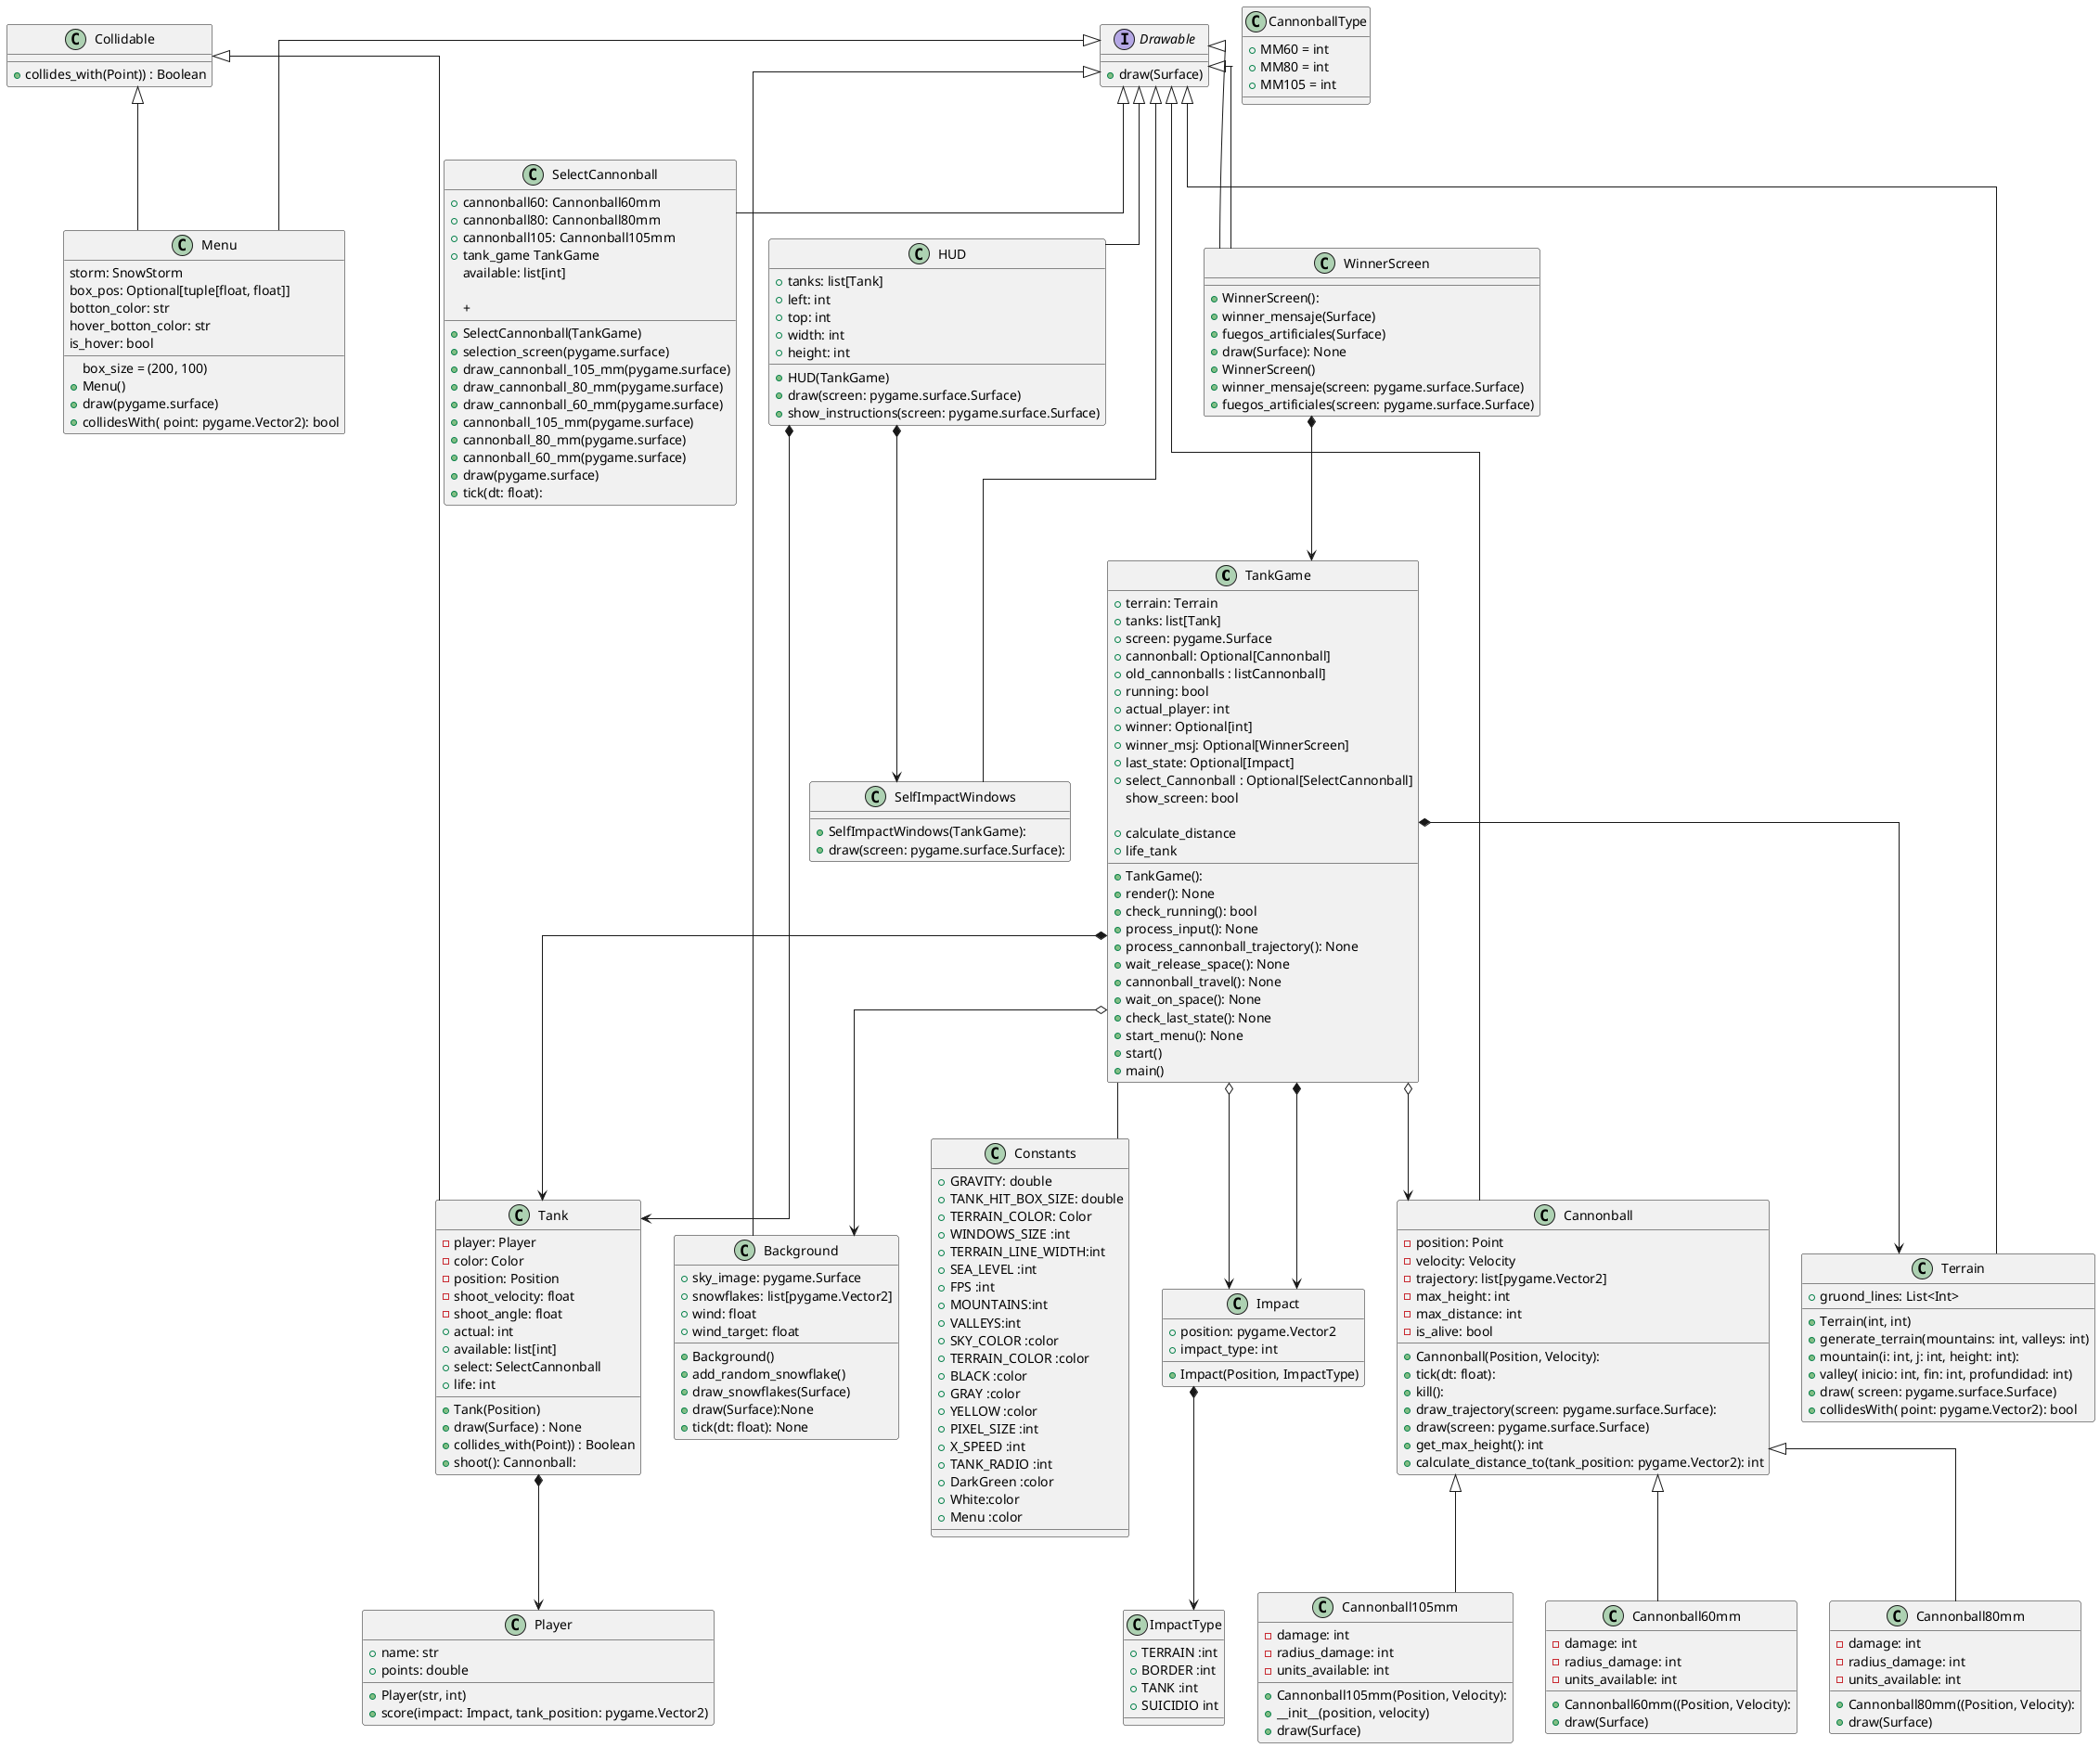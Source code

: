 @startuml

top to bottom direction
skinparam linetype ortho

class TankGame {
    + terrain: Terrain
    + tanks: list[Tank]
    + screen: pygame.Surface
    + cannonball: Optional[Cannonball]
    +old_cannonballs : listCannonball]
    + running: bool
    + actual_player: int
    + winner: Optional[int]
    +winner_msj: Optional[WinnerScreen]
    +last_state: Optional[Impact]
    +select_Cannonball : Optional[SelectCannonball]
    show_screen: bool

    + TankGame():
    + render(): None
    + check_running(): bool
    + process_input(): None
    + process_cannonball_trajectory(): None
    +calculate_distance
    + wait_release_space(): None
    + cannonball_travel(): None
    +life_tank
    + wait_on_space(): None
    + check_last_state(): None
    + start_menu(): None
    +start()
    +main()

}

class Cannonball extends Drawable {
    - position: Point
    - velocity: Velocity
    - trajectory: list[pygame.Vector2]
    - max_height: int
    - max_distance: int
    - is_alive: bool

    +Cannonball(Position, Velocity):
    +tick(dt: float):
    +kill():
    +draw_trajectory(screen: pygame.surface.Surface):
    +draw(screen: pygame.surface.Surface)
    +get_max_height(): int
    +calculate_distance_to(tank_position: pygame.Vector2): int
}
class Cannonball105mm extends Cannonball{
    +Cannonball105mm(Position, Velocity):
    -damage: int
    - radius_damage: int
    - units_available: int
    +__init__(position, velocity)
    +draw(Surface)
}
class Cannonball60mm extends Cannonball{
    +Cannonball60mm((Position, Velocity):
    - damage: int
    - radius_damage: int
    - units_available: int
    +draw(Surface)
}
 class Cannonball80mm extends Cannonball{
    +Cannonball80mm((Position, Velocity):
    - damage: int
    - radius_damage: int
    - units_available: int
    +draw(Surface)
}
interface Drawable {
    + draw(Surface)
}
class HUD extends Drawable{
    + tanks: list[Tank]
    + left: int
    + top: int
    + width: int
    + height: int
 + HUD(TankGame)
 +draw(screen: pygame.surface.Surface)
 +show_instructions(screen: pygame.surface.Surface)

 }
class WinnerScreen extends Drawable{
    + WinnerScreen():
    +winner_mensaje(Surface)
    +fuegos_artificiales(Surface)
    +draw(Surface): None
}

class Terrain extends Drawable {
    +gruond_lines: List<Int>

    +Terrain(int, int)
    + generate_terrain(mountains: int, valleys: int)
    +mountain(i: int, j: int, height: int):
    +valley( inicio: int, fin: int, profundidad: int)
    +draw( screen: pygame.surface.Surface)
    +collidesWith( point: pygame.Vector2): bool
}
class Collidable {
 +collides_with(Point)) : Boolean
}

class Background extends Drawable{
    +sky_image: pygame.Surface
    +snowflakes: list[pygame.Vector2]
    +wind: float
    +wind_target: float

    + Background()
    + add_random_snowflake()
    + draw_snowflakes(Surface)
    + draw(Surface):None
    +tick(dt: float): None

}
class Tank extends Collidable  {
    - player: Player
    - color: Color
    - position: Position
    -shoot_velocity: float
    -shoot_angle: float
    +actual: int
    +available: list[int]
    +select: SelectCannonball
    +life: int


    +Tank(Position)
    +draw(Surface) : None
    +collides_with(Point)) : Boolean
    +shoot(): Cannonball:
}

class Player {
    +name: str
    + points: double
    +Player(str, int)
    +score(impact: Impact, tank_position: pygame.Vector2)


}
class WinnerScreen extends Drawable
{
    + WinnerScreen()
    +winner_mensaje(screen: pygame.surface.Surface)
    +fuegos_artificiales(screen: pygame.surface.Surface)
}
class Impact
{
    +position: pygame.Vector2
    +impact_type: int

    +Impact(Position, ImpactType)
}

class Constants {
    + GRAVITY: double
    + TANK_HIT_BOX_SIZE: double
    + TERRAIN_COLOR: Color
    + WINDOWS_SIZE :int
    + TERRAIN_LINE_WIDTH:int
    + SEA_LEVEL :int
    + FPS :int
    +MOUNTAINS:int
    +VALLEYS:int
    +SKY_COLOR :color
    +TERRAIN_COLOR :color
    +BLACK :color
    +GRAY :color
    +YELLOW :color
    +PIXEL_SIZE :int
    +X_SPEED :int
    +TANK_RADIO :int
    +DarkGreen :color
    +White:color
    +Menu :color
}
class ImpactType{
    +TERRAIN :int
    +BORDER :int
    +TANK :int
    +SUICIDIO int
}

class CannonballType{
    +MM60 = int
    +MM80 = int
    +MM105 = int

}

class SelfImpactWindows extends Drawable {
    + SelfImpactWindows(TankGame):
    + draw(screen: pygame.surface.Surface):
}
class SelectCannonball extends Drawable {
    +cannonball60: Cannonball60mm
    +cannonball80: Cannonball80mm
    +cannonball105: Cannonball105mm
    +tank_game TankGame
    available: list[int]

    + SelectCannonball(TankGame)
    + selection_screen(pygame.surface)
    +draw_cannonball_105_mm(pygame.surface)
    +draw_cannonball_80_mm(pygame.surface)
    +draw_cannonball_60_mm(pygame.surface)
    +cannonball_105_mm(pygame.surface)
    +cannonball_80_mm(pygame.surface)
    +cannonball_60_mm(pygame.surface)
    +draw(pygame.surface)
    +tick(dt: float):
    +
}

class Menu extends Drawable, Collidable{
    storm: SnowStorm
    box_size = (200, 100)
    box_pos: Optional[tuple[float, float]]
    botton_color: str
    hover_botton_color: str
    is_hover: bool
    +Menu()
    +draw(pygame.surface)
    +collidesWith( point: pygame.Vector2): bool
}

TankGame -- Constants

WinnerScreen *--> TankGame
TankGame *--> Tank
TankGame o--> Cannonball
TankGame *--> Terrain
TankGame o--> Background
TankGame o--> Impact
Tank *--> Player
HUD *--> Tank
HUD *--> SelfImpactWindows
Impact *--> ImpactType
TankGame *--> Impact

@enduml
